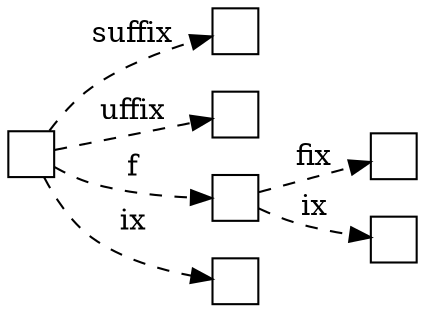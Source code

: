 /* this is a generated dot file: www.graphviz.org */
digraph suffixtree {
	rankdir=LR
node[shape=box label="" width=0.3 height=0.3]
edge[style=dashed]
		1->2 [label="suffix"];
		1->3 [label="uffix"];
		1->5 [label="f"];
		5->4 [label="fix"];
		5->6 [label="ix"];
		1->7 [label="ix"];	
}